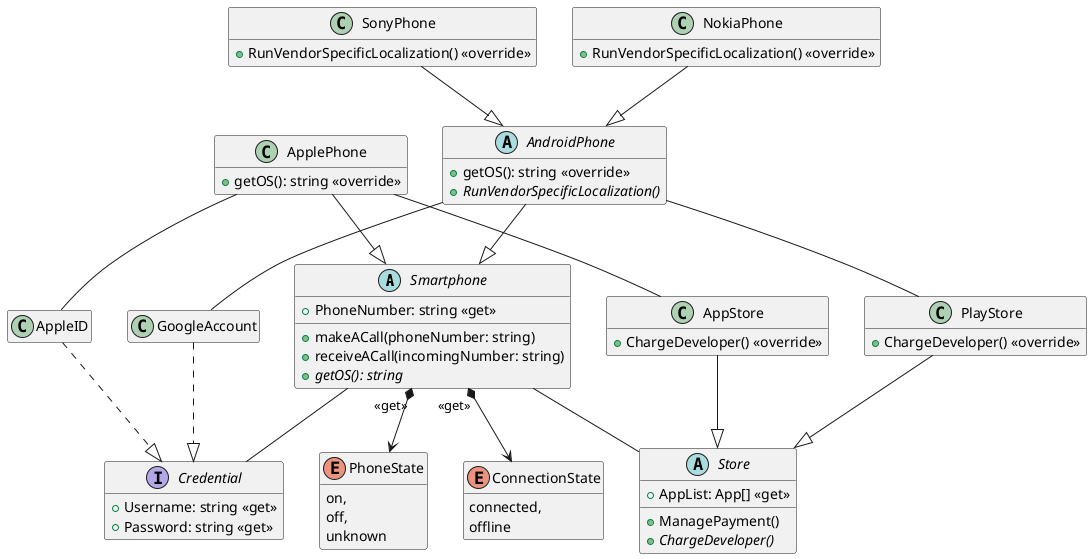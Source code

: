 @startuml
abstract class Smartphone
{
    + PhoneNumber: string << get >>
    + makeACall(phoneNumber: string)
    + receiveACall(incomingNumber: string)
    + {abstract} getOS(): string
}

enum PhoneState
{
    on,
    off,
    unknown
}

Smartphone "<< get >>" *--> PhoneState

enum ConnectionState
{
    connected,
    offline
}

Smartphone "<< get >>" *--> ConnectionState

interface Credential
{
    + Username: string << get >>
    + Password: string << get >>
}

class AppleID {}
AppleID ..|> Credential

class GoogleAccount {}
GoogleAccount ..|> Credential

Smartphone -- Credential

abstract class Store
{
   + AppList: App[] << get >>
   + ManagePayment()
   + {abstract} ChargeDeveloper()
}

class AppStore
{
   + ChargeDeveloper() << override >>
}

AppStore --|> Store

class PlayStore
{
   + ChargeDeveloper() << override >>
}

PlayStore --|> Store

Smartphone -- Store

class ApplePhone
{
   + getOS(): string << override >>
}

ApplePhone --|> Smartphone

abstract class AndroidPhone
{
   + getOS(): string << override >>
   + {abstract} RunVendorSpecificLocalization()
}

AndroidPhone --|> Smartphone

class SonyPhone
{
   + RunVendorSpecificLocalization() << override >>
}

SonyPhone --|> AndroidPhone

class NokiaPhone
{
   + RunVendorSpecificLocalization() << override >>
}

NokiaPhone --|> AndroidPhone

ApplePhone -- AppleID
ApplePhone -- AppStore

AndroidPhone -- GoogleAccount
AndroidPhone -- PlayStore

hide empty members
@enduml
